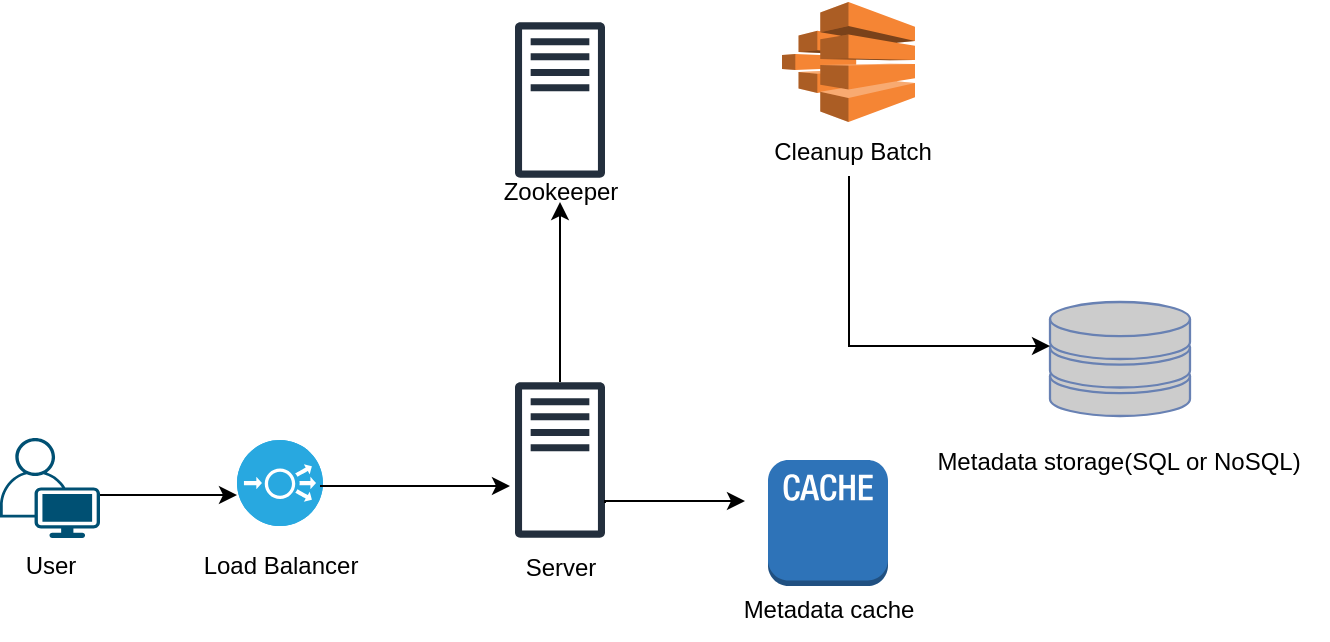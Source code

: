 <mxfile version="24.7.6">
  <diagram name="페이지-1" id="gEVF9tBYOcruon_PCZiV">
    <mxGraphModel dx="794" dy="540" grid="1" gridSize="10" guides="1" tooltips="1" connect="1" arrows="1" fold="1" page="1" pageScale="1" pageWidth="827" pageHeight="1169" math="0" shadow="0">
      <root>
        <mxCell id="0" />
        <mxCell id="1" parent="0" />
        <mxCell id="D_jV_ZvVJkU1zCtAop03-5" style="edgeStyle=orthogonalEdgeStyle;rounded=0;orthogonalLoop=1;jettySize=auto;html=1;" edge="1" parent="1">
          <mxGeometry relative="1" as="geometry">
            <mxPoint x="560" y="160" as="targetPoint" />
            <mxPoint x="560" y="250" as="sourcePoint" />
          </mxGeometry>
        </mxCell>
        <mxCell id="D_jV_ZvVJkU1zCtAop03-7" value="Server" style="text;html=1;align=center;verticalAlign=middle;resizable=0;points=[];autosize=1;strokeColor=none;fillColor=none;" vertex="1" parent="1">
          <mxGeometry x="530" y="328" width="60" height="30" as="geometry" />
        </mxCell>
        <mxCell id="D_jV_ZvVJkU1zCtAop03-8" value="" style="group" vertex="1" connectable="0" parent="1">
          <mxGeometry x="370" y="279" width="100" height="78" as="geometry" />
        </mxCell>
        <mxCell id="D_jV_ZvVJkU1zCtAop03-9" value="" style="fillColor=#28A8E0;verticalLabelPosition=bottom;sketch=0;html=1;strokeColor=#ffffff;verticalAlign=top;align=center;points=[[0.145,0.145,0],[0.5,0,0],[0.855,0.145,0],[1,0.5,0],[0.855,0.855,0],[0.5,1,0],[0.145,0.855,0],[0,0.5,0]];pointerEvents=1;shape=mxgraph.cisco_safe.compositeIcon;bgIcon=ellipse;resIcon=mxgraph.cisco_safe.capability.load_balancer;" vertex="1" parent="D_jV_ZvVJkU1zCtAop03-8">
          <mxGeometry x="28.5" width="43" height="43" as="geometry" />
        </mxCell>
        <mxCell id="D_jV_ZvVJkU1zCtAop03-10" value="Load Balancer" style="text;html=1;align=center;verticalAlign=middle;resizable=0;points=[];autosize=1;strokeColor=none;fillColor=none;" vertex="1" parent="D_jV_ZvVJkU1zCtAop03-8">
          <mxGeometry y="48" width="100" height="30" as="geometry" />
        </mxCell>
        <mxCell id="D_jV_ZvVJkU1zCtAop03-12" value="" style="outlineConnect=0;dashed=0;verticalLabelPosition=bottom;verticalAlign=top;align=center;html=1;shape=mxgraph.aws3.batch;fillColor=#F58534;gradientColor=none;" vertex="1" parent="1">
          <mxGeometry x="671" y="60" width="66.5" height="60" as="geometry" />
        </mxCell>
        <mxCell id="D_jV_ZvVJkU1zCtAop03-13" style="edgeStyle=orthogonalEdgeStyle;rounded=0;orthogonalLoop=1;jettySize=auto;html=1;" edge="1" parent="1">
          <mxGeometry relative="1" as="geometry">
            <mxPoint x="440" y="302" as="sourcePoint" />
            <Array as="points">
              <mxPoint x="490" y="302" />
              <mxPoint x="490" y="302" />
            </Array>
            <mxPoint x="535" y="302" as="targetPoint" />
          </mxGeometry>
        </mxCell>
        <mxCell id="D_jV_ZvVJkU1zCtAop03-14" value="Cleanup Batch" style="text;html=1;align=center;verticalAlign=middle;resizable=0;points=[];autosize=1;strokeColor=none;fillColor=none;" vertex="1" parent="1">
          <mxGeometry x="656" y="120" width="100" height="30" as="geometry" />
        </mxCell>
        <mxCell id="D_jV_ZvVJkU1zCtAop03-15" style="edgeStyle=orthogonalEdgeStyle;rounded=0;orthogonalLoop=1;jettySize=auto;html=1;entryX=0;entryY=0.5;entryDx=0;entryDy=0;entryPerimeter=0;exitX=0.98;exitY=0.51;exitDx=0;exitDy=0;exitPerimeter=0;" edge="1" parent="1">
          <mxGeometry relative="1" as="geometry">
            <mxPoint x="329" y="309.5" as="sourcePoint" />
            <mxPoint x="398.5" y="306.5" as="targetPoint" />
            <Array as="points">
              <mxPoint x="329" y="306" />
            </Array>
          </mxGeometry>
        </mxCell>
        <mxCell id="D_jV_ZvVJkU1zCtAop03-16" value="Metadata cache" style="text;html=1;align=center;verticalAlign=middle;resizable=0;points=[];autosize=1;strokeColor=none;fillColor=none;" vertex="1" parent="1">
          <mxGeometry x="639" y="349" width="110" height="30" as="geometry" />
        </mxCell>
        <mxCell id="D_jV_ZvVJkU1zCtAop03-17" value="" style="outlineConnect=0;dashed=0;verticalLabelPosition=bottom;verticalAlign=top;align=center;html=1;shape=mxgraph.aws3.cache_node;fillColor=#2E73B8;gradientColor=none;" vertex="1" parent="1">
          <mxGeometry x="664" y="289" width="60" height="63" as="geometry" />
        </mxCell>
        <mxCell id="D_jV_ZvVJkU1zCtAop03-20" value="" style="fontColor=#0066CC;verticalAlign=top;verticalLabelPosition=bottom;labelPosition=center;align=center;html=1;outlineConnect=0;fillColor=#CCCCCC;strokeColor=#6881B3;gradientColor=none;gradientDirection=north;strokeWidth=2;shape=mxgraph.networks.storage;" vertex="1" parent="1">
          <mxGeometry x="805" y="210" width="70" height="57" as="geometry" />
        </mxCell>
        <mxCell id="D_jV_ZvVJkU1zCtAop03-21" value="Metadata storage(SQL or NoSQL)" style="text;html=1;align=center;verticalAlign=middle;resizable=0;points=[];autosize=1;strokeColor=none;fillColor=none;" vertex="1" parent="1">
          <mxGeometry x="734" y="275" width="210" height="30" as="geometry" />
        </mxCell>
        <mxCell id="D_jV_ZvVJkU1zCtAop03-26" style="edgeStyle=orthogonalEdgeStyle;rounded=0;orthogonalLoop=1;jettySize=auto;html=1;entryX=0;entryY=0.86;entryDx=0;entryDy=0;entryPerimeter=0;exitX=0.485;exitY=0.9;exitDx=0;exitDy=0;exitPerimeter=0;" edge="1" parent="1" source="D_jV_ZvVJkU1zCtAop03-14">
          <mxGeometry relative="1" as="geometry">
            <mxPoint x="689" y="162" as="sourcePoint" />
            <mxPoint x="805" y="232.02" as="targetPoint" />
            <Array as="points">
              <mxPoint x="705" y="232" />
            </Array>
          </mxGeometry>
        </mxCell>
        <mxCell id="D_jV_ZvVJkU1zCtAop03-36" value="" style="sketch=0;outlineConnect=0;fontColor=#232F3E;gradientColor=none;fillColor=#232F3D;strokeColor=none;dashed=0;verticalLabelPosition=bottom;verticalAlign=top;align=center;html=1;fontSize=12;fontStyle=0;aspect=fixed;pointerEvents=1;shape=mxgraph.aws4.traditional_server;" vertex="1" parent="1">
          <mxGeometry x="537.5" y="250" width="45" height="78" as="geometry" />
        </mxCell>
        <mxCell id="D_jV_ZvVJkU1zCtAop03-37" style="edgeStyle=orthogonalEdgeStyle;rounded=0;orthogonalLoop=1;jettySize=auto;html=1;" edge="1" parent="1">
          <mxGeometry relative="1" as="geometry">
            <mxPoint x="582.5" y="310.5" as="sourcePoint" />
            <mxPoint x="652.5" y="309.5" as="targetPoint" />
            <Array as="points">
              <mxPoint x="582.5" y="309.5" />
            </Array>
          </mxGeometry>
        </mxCell>
        <mxCell id="D_jV_ZvVJkU1zCtAop03-46" value="" style="sketch=0;outlineConnect=0;fontColor=#232F3E;gradientColor=none;fillColor=#232F3D;strokeColor=none;dashed=0;verticalLabelPosition=bottom;verticalAlign=top;align=center;html=1;fontSize=12;fontStyle=0;aspect=fixed;pointerEvents=1;shape=mxgraph.aws4.traditional_server;" vertex="1" parent="1">
          <mxGeometry x="537.5" y="70" width="45" height="78" as="geometry" />
        </mxCell>
        <mxCell id="D_jV_ZvVJkU1zCtAop03-48" value="Zookeeper" style="text;html=1;align=center;verticalAlign=middle;resizable=0;points=[];autosize=1;strokeColor=none;fillColor=none;" vertex="1" parent="1">
          <mxGeometry x="520" y="140" width="80" height="30" as="geometry" />
        </mxCell>
        <mxCell id="D_jV_ZvVJkU1zCtAop03-50" value="User" style="points=[[0.35,0,0],[0.98,0.51,0],[1,0.71,0],[0.67,1,0],[0,0.795,0],[0,0.65,0]];verticalLabelPosition=bottom;sketch=0;html=1;verticalAlign=top;aspect=fixed;align=center;pointerEvents=1;shape=mxgraph.cisco19.user;fillColor=#005073;strokeColor=none;" vertex="1" parent="1">
          <mxGeometry x="280" y="278" width="50" height="50" as="geometry" />
        </mxCell>
      </root>
    </mxGraphModel>
  </diagram>
</mxfile>
